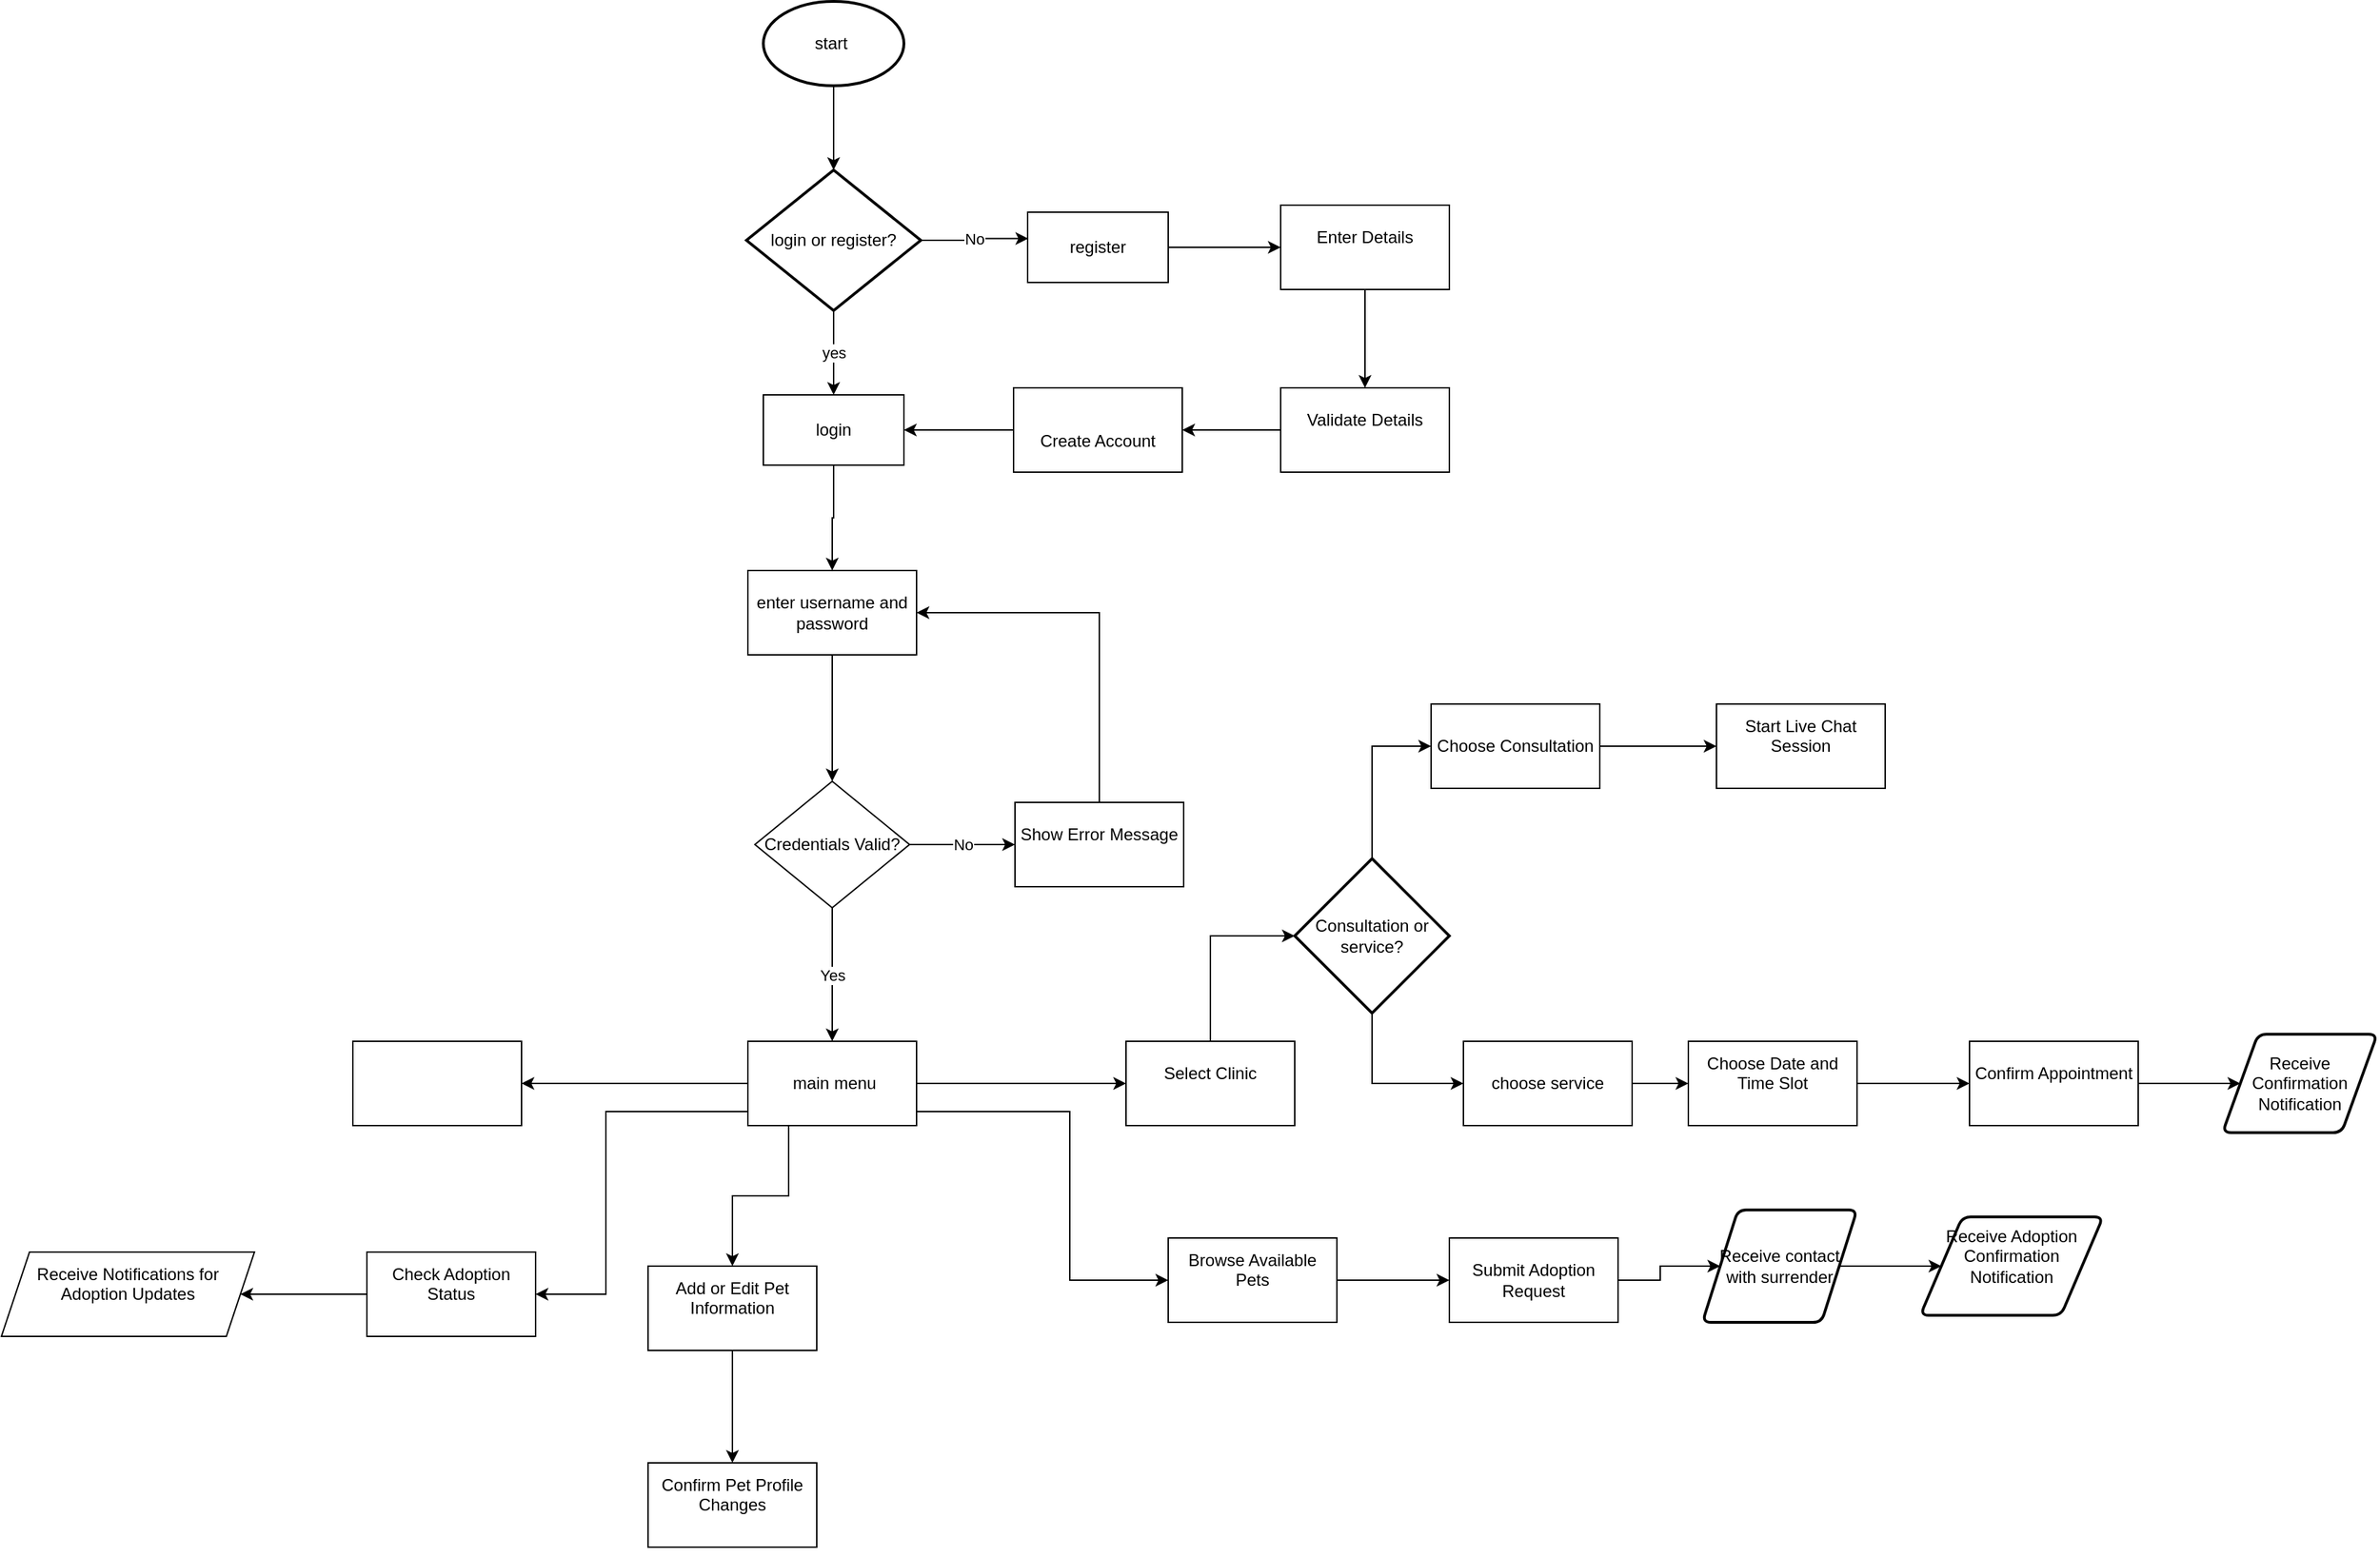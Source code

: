 <mxfile version="24.8.4">
  <diagram id="C5RBs43oDa-KdzZeNtuy" name="Page-1">
    <mxGraphModel dx="1406" dy="580" grid="1" gridSize="10" guides="1" tooltips="1" connect="1" arrows="1" fold="1" page="1" pageScale="1" pageWidth="827" pageHeight="1169" math="0" shadow="0">
      <root>
        <mxCell id="WIyWlLk6GJQsqaUBKTNV-0" />
        <mxCell id="WIyWlLk6GJQsqaUBKTNV-1" parent="WIyWlLk6GJQsqaUBKTNV-0" />
        <mxCell id="ajQj_bRssY-FuSpLgV53-3" value="start&amp;nbsp;" style="strokeWidth=2;html=1;shape=mxgraph.flowchart.start_1;whiteSpace=wrap;" vertex="1" parent="WIyWlLk6GJQsqaUBKTNV-1">
          <mxGeometry x="352" y="30" width="100" height="60" as="geometry" />
        </mxCell>
        <mxCell id="ajQj_bRssY-FuSpLgV53-13" value="yes" style="edgeStyle=orthogonalEdgeStyle;rounded=0;orthogonalLoop=1;jettySize=auto;html=1;exitX=0.5;exitY=1;exitDx=0;exitDy=0;exitPerimeter=0;entryX=0.5;entryY=0;entryDx=0;entryDy=0;" edge="1" parent="WIyWlLk6GJQsqaUBKTNV-1" source="ajQj_bRssY-FuSpLgV53-9" target="ajQj_bRssY-FuSpLgV53-10">
          <mxGeometry relative="1" as="geometry" />
        </mxCell>
        <mxCell id="ajQj_bRssY-FuSpLgV53-9" value="login or register?" style="strokeWidth=2;html=1;shape=mxgraph.flowchart.decision;whiteSpace=wrap;" vertex="1" parent="WIyWlLk6GJQsqaUBKTNV-1">
          <mxGeometry x="340" y="150" width="124" height="100" as="geometry" />
        </mxCell>
        <mxCell id="ajQj_bRssY-FuSpLgV53-17" value="" style="edgeStyle=orthogonalEdgeStyle;rounded=0;orthogonalLoop=1;jettySize=auto;html=1;" edge="1" parent="WIyWlLk6GJQsqaUBKTNV-1" source="ajQj_bRssY-FuSpLgV53-10" target="ajQj_bRssY-FuSpLgV53-16">
          <mxGeometry relative="1" as="geometry" />
        </mxCell>
        <mxCell id="ajQj_bRssY-FuSpLgV53-10" value="login" style="html=1;dashed=0;whiteSpace=wrap;" vertex="1" parent="WIyWlLk6GJQsqaUBKTNV-1">
          <mxGeometry x="352" y="310.0" width="100" height="50" as="geometry" />
        </mxCell>
        <mxCell id="ajQj_bRssY-FuSpLgV53-29" value="" style="edgeStyle=orthogonalEdgeStyle;rounded=0;orthogonalLoop=1;jettySize=auto;html=1;" edge="1" parent="WIyWlLk6GJQsqaUBKTNV-1" source="ajQj_bRssY-FuSpLgV53-11" target="ajQj_bRssY-FuSpLgV53-28">
          <mxGeometry relative="1" as="geometry" />
        </mxCell>
        <mxCell id="ajQj_bRssY-FuSpLgV53-11" value="register" style="html=1;dashed=0;whiteSpace=wrap;" vertex="1" parent="WIyWlLk6GJQsqaUBKTNV-1">
          <mxGeometry x="540" y="180.0" width="100" height="50" as="geometry" />
        </mxCell>
        <mxCell id="ajQj_bRssY-FuSpLgV53-12" style="edgeStyle=orthogonalEdgeStyle;rounded=0;orthogonalLoop=1;jettySize=auto;html=1;exitX=0.5;exitY=1;exitDx=0;exitDy=0;exitPerimeter=0;entryX=0.5;entryY=0;entryDx=0;entryDy=0;entryPerimeter=0;" edge="1" parent="WIyWlLk6GJQsqaUBKTNV-1" source="ajQj_bRssY-FuSpLgV53-3" target="ajQj_bRssY-FuSpLgV53-9">
          <mxGeometry relative="1" as="geometry" />
        </mxCell>
        <mxCell id="ajQj_bRssY-FuSpLgV53-14" value="No" style="edgeStyle=orthogonalEdgeStyle;rounded=0;orthogonalLoop=1;jettySize=auto;html=1;exitX=1;exitY=0.5;exitDx=0;exitDy=0;exitPerimeter=0;entryX=0.004;entryY=0.375;entryDx=0;entryDy=0;entryPerimeter=0;" edge="1" parent="WIyWlLk6GJQsqaUBKTNV-1" source="ajQj_bRssY-FuSpLgV53-9" target="ajQj_bRssY-FuSpLgV53-11">
          <mxGeometry relative="1" as="geometry" />
        </mxCell>
        <mxCell id="ajQj_bRssY-FuSpLgV53-22" value="" style="edgeStyle=orthogonalEdgeStyle;rounded=0;orthogonalLoop=1;jettySize=auto;html=1;" edge="1" parent="WIyWlLk6GJQsqaUBKTNV-1" source="ajQj_bRssY-FuSpLgV53-16" target="ajQj_bRssY-FuSpLgV53-21">
          <mxGeometry relative="1" as="geometry" />
        </mxCell>
        <mxCell id="ajQj_bRssY-FuSpLgV53-16" value="enter username and password" style="whiteSpace=wrap;html=1;dashed=0;" vertex="1" parent="WIyWlLk6GJQsqaUBKTNV-1">
          <mxGeometry x="341" y="435.0" width="120" height="60" as="geometry" />
        </mxCell>
        <mxCell id="ajQj_bRssY-FuSpLgV53-24" value="Yes" style="edgeStyle=orthogonalEdgeStyle;rounded=0;orthogonalLoop=1;jettySize=auto;html=1;" edge="1" parent="WIyWlLk6GJQsqaUBKTNV-1" source="ajQj_bRssY-FuSpLgV53-21" target="ajQj_bRssY-FuSpLgV53-23">
          <mxGeometry relative="1" as="geometry">
            <Array as="points">
              <mxPoint x="401" y="720" />
              <mxPoint x="401" y="720" />
            </Array>
          </mxGeometry>
        </mxCell>
        <mxCell id="ajQj_bRssY-FuSpLgV53-26" value="No" style="edgeStyle=orthogonalEdgeStyle;rounded=0;orthogonalLoop=1;jettySize=auto;html=1;" edge="1" parent="WIyWlLk6GJQsqaUBKTNV-1" source="ajQj_bRssY-FuSpLgV53-21" target="ajQj_bRssY-FuSpLgV53-25">
          <mxGeometry relative="1" as="geometry">
            <Array as="points">
              <mxPoint x="490" y="630" />
              <mxPoint x="490" y="630" />
            </Array>
          </mxGeometry>
        </mxCell>
        <mxCell id="ajQj_bRssY-FuSpLgV53-21" value="Credentials Valid?" style="rhombus;whiteSpace=wrap;html=1;dashed=0;" vertex="1" parent="WIyWlLk6GJQsqaUBKTNV-1">
          <mxGeometry x="346" y="585" width="110" height="90" as="geometry" />
        </mxCell>
        <mxCell id="ajQj_bRssY-FuSpLgV53-37" value="" style="edgeStyle=orthogonalEdgeStyle;rounded=0;orthogonalLoop=1;jettySize=auto;html=1;" edge="1" parent="WIyWlLk6GJQsqaUBKTNV-1" source="ajQj_bRssY-FuSpLgV53-23" target="ajQj_bRssY-FuSpLgV53-36">
          <mxGeometry relative="1" as="geometry" />
        </mxCell>
        <mxCell id="ajQj_bRssY-FuSpLgV53-39" value="" style="edgeStyle=orthogonalEdgeStyle;rounded=0;orthogonalLoop=1;jettySize=auto;html=1;" edge="1" parent="WIyWlLk6GJQsqaUBKTNV-1" source="ajQj_bRssY-FuSpLgV53-23" target="ajQj_bRssY-FuSpLgV53-38">
          <mxGeometry relative="1" as="geometry">
            <Array as="points">
              <mxPoint x="370" y="880" />
              <mxPoint x="330" y="880" />
            </Array>
          </mxGeometry>
        </mxCell>
        <mxCell id="ajQj_bRssY-FuSpLgV53-41" value="" style="edgeStyle=orthogonalEdgeStyle;rounded=0;orthogonalLoop=1;jettySize=auto;html=1;" edge="1" parent="WIyWlLk6GJQsqaUBKTNV-1" source="ajQj_bRssY-FuSpLgV53-23" target="ajQj_bRssY-FuSpLgV53-40">
          <mxGeometry relative="1" as="geometry" />
        </mxCell>
        <mxCell id="ajQj_bRssY-FuSpLgV53-43" value="" style="edgeStyle=orthogonalEdgeStyle;rounded=0;orthogonalLoop=1;jettySize=auto;html=1;" edge="1" parent="WIyWlLk6GJQsqaUBKTNV-1" source="ajQj_bRssY-FuSpLgV53-23" target="ajQj_bRssY-FuSpLgV53-42">
          <mxGeometry relative="1" as="geometry">
            <Array as="points">
              <mxPoint x="240" y="820" />
            </Array>
          </mxGeometry>
        </mxCell>
        <mxCell id="ajQj_bRssY-FuSpLgV53-45" value="" style="edgeStyle=orthogonalEdgeStyle;rounded=0;orthogonalLoop=1;jettySize=auto;html=1;" edge="1" parent="WIyWlLk6GJQsqaUBKTNV-1" source="ajQj_bRssY-FuSpLgV53-23" target="ajQj_bRssY-FuSpLgV53-44">
          <mxGeometry relative="1" as="geometry">
            <Array as="points">
              <mxPoint x="570" y="820" />
            </Array>
          </mxGeometry>
        </mxCell>
        <mxCell id="ajQj_bRssY-FuSpLgV53-23" value="&amp;nbsp;main menu" style="whiteSpace=wrap;html=1;dashed=0;" vertex="1" parent="WIyWlLk6GJQsqaUBKTNV-1">
          <mxGeometry x="341" y="770" width="120" height="60" as="geometry" />
        </mxCell>
        <mxCell id="ajQj_bRssY-FuSpLgV53-27" style="edgeStyle=orthogonalEdgeStyle;rounded=0;orthogonalLoop=1;jettySize=auto;html=1;exitX=0.5;exitY=0;exitDx=0;exitDy=0;entryX=1;entryY=0.5;entryDx=0;entryDy=0;" edge="1" parent="WIyWlLk6GJQsqaUBKTNV-1" source="ajQj_bRssY-FuSpLgV53-25" target="ajQj_bRssY-FuSpLgV53-16">
          <mxGeometry relative="1" as="geometry" />
        </mxCell>
        <mxCell id="ajQj_bRssY-FuSpLgV53-25" value="&#xa;Show Error Message&#xa;&#xa;" style="whiteSpace=wrap;html=1;dashed=0;" vertex="1" parent="WIyWlLk6GJQsqaUBKTNV-1">
          <mxGeometry x="531" y="600" width="120" height="60" as="geometry" />
        </mxCell>
        <mxCell id="ajQj_bRssY-FuSpLgV53-34" value="" style="edgeStyle=orthogonalEdgeStyle;rounded=0;orthogonalLoop=1;jettySize=auto;html=1;" edge="1" parent="WIyWlLk6GJQsqaUBKTNV-1" source="ajQj_bRssY-FuSpLgV53-28" target="ajQj_bRssY-FuSpLgV53-33">
          <mxGeometry relative="1" as="geometry" />
        </mxCell>
        <mxCell id="ajQj_bRssY-FuSpLgV53-28" value="&#xa;Enter Details&#xa;&#xa;" style="whiteSpace=wrap;html=1;dashed=0;" vertex="1" parent="WIyWlLk6GJQsqaUBKTNV-1">
          <mxGeometry x="720" y="175.0" width="120" height="60" as="geometry" />
        </mxCell>
        <mxCell id="ajQj_bRssY-FuSpLgV53-32" style="edgeStyle=orthogonalEdgeStyle;rounded=0;orthogonalLoop=1;jettySize=auto;html=1;exitX=0;exitY=0.5;exitDx=0;exitDy=0;entryX=1;entryY=0.5;entryDx=0;entryDy=0;" edge="1" parent="WIyWlLk6GJQsqaUBKTNV-1" source="ajQj_bRssY-FuSpLgV53-30" target="ajQj_bRssY-FuSpLgV53-10">
          <mxGeometry relative="1" as="geometry" />
        </mxCell>
        <mxCell id="ajQj_bRssY-FuSpLgV53-30" value="&lt;br&gt;Create Account" style="whiteSpace=wrap;html=1;dashed=0;" vertex="1" parent="WIyWlLk6GJQsqaUBKTNV-1">
          <mxGeometry x="530" y="305" width="120" height="60" as="geometry" />
        </mxCell>
        <mxCell id="ajQj_bRssY-FuSpLgV53-35" style="edgeStyle=orthogonalEdgeStyle;rounded=0;orthogonalLoop=1;jettySize=auto;html=1;exitX=0;exitY=0.5;exitDx=0;exitDy=0;entryX=1;entryY=0.5;entryDx=0;entryDy=0;" edge="1" parent="WIyWlLk6GJQsqaUBKTNV-1" source="ajQj_bRssY-FuSpLgV53-33" target="ajQj_bRssY-FuSpLgV53-30">
          <mxGeometry relative="1" as="geometry" />
        </mxCell>
        <mxCell id="ajQj_bRssY-FuSpLgV53-33" value="&#xa;Validate Details&#xa;&#xa;" style="whiteSpace=wrap;html=1;dashed=0;" vertex="1" parent="WIyWlLk6GJQsqaUBKTNV-1">
          <mxGeometry x="720" y="305.0" width="120" height="60" as="geometry" />
        </mxCell>
        <mxCell id="ajQj_bRssY-FuSpLgV53-70" value="" style="edgeStyle=orthogonalEdgeStyle;rounded=0;orthogonalLoop=1;jettySize=auto;html=1;entryX=0;entryY=0.5;entryDx=0;entryDy=0;entryPerimeter=0;" edge="1" parent="WIyWlLk6GJQsqaUBKTNV-1" source="ajQj_bRssY-FuSpLgV53-36" target="ajQj_bRssY-FuSpLgV53-71">
          <mxGeometry relative="1" as="geometry" />
        </mxCell>
        <mxCell id="ajQj_bRssY-FuSpLgV53-36" value="&#xa;Select Clinic&#xa;&#xa;" style="whiteSpace=wrap;html=1;dashed=0;" vertex="1" parent="WIyWlLk6GJQsqaUBKTNV-1">
          <mxGeometry x="610" y="770" width="120" height="60" as="geometry" />
        </mxCell>
        <mxCell id="ajQj_bRssY-FuSpLgV53-76" value="" style="edgeStyle=orthogonalEdgeStyle;rounded=0;orthogonalLoop=1;jettySize=auto;html=1;" edge="1" parent="WIyWlLk6GJQsqaUBKTNV-1" source="ajQj_bRssY-FuSpLgV53-38" target="ajQj_bRssY-FuSpLgV53-75">
          <mxGeometry relative="1" as="geometry" />
        </mxCell>
        <mxCell id="ajQj_bRssY-FuSpLgV53-38" value="&#xa;Add or Edit Pet Information&#xa;&#xa;" style="whiteSpace=wrap;html=1;dashed=0;" vertex="1" parent="WIyWlLk6GJQsqaUBKTNV-1">
          <mxGeometry x="270" y="930" width="120" height="60" as="geometry" />
        </mxCell>
        <mxCell id="ajQj_bRssY-FuSpLgV53-40" value="" style="whiteSpace=wrap;html=1;dashed=0;" vertex="1" parent="WIyWlLk6GJQsqaUBKTNV-1">
          <mxGeometry x="60" y="770" width="120" height="60" as="geometry" />
        </mxCell>
        <mxCell id="ajQj_bRssY-FuSpLgV53-78" value="" style="edgeStyle=orthogonalEdgeStyle;rounded=0;orthogonalLoop=1;jettySize=auto;html=1;" edge="1" parent="WIyWlLk6GJQsqaUBKTNV-1" source="ajQj_bRssY-FuSpLgV53-42" target="ajQj_bRssY-FuSpLgV53-77">
          <mxGeometry relative="1" as="geometry" />
        </mxCell>
        <mxCell id="ajQj_bRssY-FuSpLgV53-42" value="&#xa;Check Adoption Status&#xa;&#xa;" style="whiteSpace=wrap;html=1;dashed=0;" vertex="1" parent="WIyWlLk6GJQsqaUBKTNV-1">
          <mxGeometry x="70" y="920" width="120" height="60" as="geometry" />
        </mxCell>
        <mxCell id="ajQj_bRssY-FuSpLgV53-60" value="" style="edgeStyle=orthogonalEdgeStyle;rounded=0;orthogonalLoop=1;jettySize=auto;html=1;" edge="1" parent="WIyWlLk6GJQsqaUBKTNV-1" source="ajQj_bRssY-FuSpLgV53-44" target="ajQj_bRssY-FuSpLgV53-59">
          <mxGeometry relative="1" as="geometry" />
        </mxCell>
        <mxCell id="ajQj_bRssY-FuSpLgV53-44" value="&#xa;Browse Available Pets&#xa;&#xa;" style="whiteSpace=wrap;html=1;dashed=0;" vertex="1" parent="WIyWlLk6GJQsqaUBKTNV-1">
          <mxGeometry x="640" y="910" width="120" height="60" as="geometry" />
        </mxCell>
        <mxCell id="ajQj_bRssY-FuSpLgV53-68" value="" style="edgeStyle=orthogonalEdgeStyle;rounded=0;orthogonalLoop=1;jettySize=auto;html=1;" edge="1" parent="WIyWlLk6GJQsqaUBKTNV-1" source="ajQj_bRssY-FuSpLgV53-49" target="ajQj_bRssY-FuSpLgV53-67">
          <mxGeometry relative="1" as="geometry" />
        </mxCell>
        <mxCell id="ajQj_bRssY-FuSpLgV53-49" value="&lt;br&gt;Choose Consultation&lt;div&gt;&lt;br/&gt;&lt;/div&gt;" style="whiteSpace=wrap;html=1;dashed=0;" vertex="1" parent="WIyWlLk6GJQsqaUBKTNV-1">
          <mxGeometry x="827" y="530" width="120" height="60" as="geometry" />
        </mxCell>
        <mxCell id="ajQj_bRssY-FuSpLgV53-54" value="" style="edgeStyle=orthogonalEdgeStyle;rounded=0;orthogonalLoop=1;jettySize=auto;html=1;" edge="1" parent="WIyWlLk6GJQsqaUBKTNV-1" source="ajQj_bRssY-FuSpLgV53-51" target="ajQj_bRssY-FuSpLgV53-53">
          <mxGeometry relative="1" as="geometry" />
        </mxCell>
        <mxCell id="ajQj_bRssY-FuSpLgV53-51" value="choose service" style="whiteSpace=wrap;html=1;dashed=0;" vertex="1" parent="WIyWlLk6GJQsqaUBKTNV-1">
          <mxGeometry x="850" y="770" width="120" height="60" as="geometry" />
        </mxCell>
        <mxCell id="ajQj_bRssY-FuSpLgV53-56" value="" style="edgeStyle=orthogonalEdgeStyle;rounded=0;orthogonalLoop=1;jettySize=auto;html=1;" edge="1" parent="WIyWlLk6GJQsqaUBKTNV-1" source="ajQj_bRssY-FuSpLgV53-53" target="ajQj_bRssY-FuSpLgV53-55">
          <mxGeometry relative="1" as="geometry" />
        </mxCell>
        <mxCell id="ajQj_bRssY-FuSpLgV53-53" value="&#xa;Choose Date and Time Slot&#xa;&#xa;" style="whiteSpace=wrap;html=1;dashed=0;" vertex="1" parent="WIyWlLk6GJQsqaUBKTNV-1">
          <mxGeometry x="1010" y="770" width="120" height="60" as="geometry" />
        </mxCell>
        <mxCell id="ajQj_bRssY-FuSpLgV53-58" style="edgeStyle=orthogonalEdgeStyle;rounded=0;orthogonalLoop=1;jettySize=auto;html=1;exitX=1;exitY=0.5;exitDx=0;exitDy=0;entryX=0;entryY=0.5;entryDx=0;entryDy=0;" edge="1" parent="WIyWlLk6GJQsqaUBKTNV-1" source="ajQj_bRssY-FuSpLgV53-55" target="ajQj_bRssY-FuSpLgV53-57">
          <mxGeometry relative="1" as="geometry" />
        </mxCell>
        <mxCell id="ajQj_bRssY-FuSpLgV53-55" value="&#xa;Confirm Appointment&#xa;&#xa;" style="whiteSpace=wrap;html=1;dashed=0;" vertex="1" parent="WIyWlLk6GJQsqaUBKTNV-1">
          <mxGeometry x="1210" y="770" width="120" height="60" as="geometry" />
        </mxCell>
        <mxCell id="ajQj_bRssY-FuSpLgV53-57" value="Receive Confirmation Notification" style="shape=parallelogram;html=1;strokeWidth=2;perimeter=parallelogramPerimeter;whiteSpace=wrap;rounded=1;arcSize=12;size=0.23;" vertex="1" parent="WIyWlLk6GJQsqaUBKTNV-1">
          <mxGeometry x="1390" y="765" width="110" height="70" as="geometry" />
        </mxCell>
        <mxCell id="ajQj_bRssY-FuSpLgV53-65" style="edgeStyle=orthogonalEdgeStyle;rounded=0;orthogonalLoop=1;jettySize=auto;html=1;exitX=1;exitY=0.5;exitDx=0;exitDy=0;" edge="1" parent="WIyWlLk6GJQsqaUBKTNV-1" source="ajQj_bRssY-FuSpLgV53-59" target="ajQj_bRssY-FuSpLgV53-64">
          <mxGeometry relative="1" as="geometry" />
        </mxCell>
        <mxCell id="ajQj_bRssY-FuSpLgV53-59" value="Submit Adoption Request" style="whiteSpace=wrap;html=1;dashed=0;" vertex="1" parent="WIyWlLk6GJQsqaUBKTNV-1">
          <mxGeometry x="840" y="910" width="120" height="60" as="geometry" />
        </mxCell>
        <mxCell id="ajQj_bRssY-FuSpLgV53-61" value="&#xa;Receive Adoption Confirmation Notification&#xa;&#xa;" style="shape=parallelogram;html=1;strokeWidth=2;perimeter=parallelogramPerimeter;whiteSpace=wrap;rounded=1;arcSize=12;size=0.23;" vertex="1" parent="WIyWlLk6GJQsqaUBKTNV-1">
          <mxGeometry x="1175" y="895" width="130" height="70" as="geometry" />
        </mxCell>
        <mxCell id="ajQj_bRssY-FuSpLgV53-66" style="edgeStyle=orthogonalEdgeStyle;rounded=0;orthogonalLoop=1;jettySize=auto;html=1;exitX=1;exitY=0.5;exitDx=0;exitDy=0;" edge="1" parent="WIyWlLk6GJQsqaUBKTNV-1" source="ajQj_bRssY-FuSpLgV53-64" target="ajQj_bRssY-FuSpLgV53-61">
          <mxGeometry relative="1" as="geometry" />
        </mxCell>
        <mxCell id="ajQj_bRssY-FuSpLgV53-64" value="&lt;div&gt;&lt;span style=&quot;background-color: initial;&quot;&gt;Receive contact with surrender&lt;/span&gt;&lt;/div&gt;" style="shape=parallelogram;html=1;strokeWidth=2;perimeter=parallelogramPerimeter;whiteSpace=wrap;rounded=1;arcSize=12;size=0.23;" vertex="1" parent="WIyWlLk6GJQsqaUBKTNV-1">
          <mxGeometry x="1020" y="890" width="110" height="80" as="geometry" />
        </mxCell>
        <mxCell id="ajQj_bRssY-FuSpLgV53-67" value="&#xa;Start Live Chat Session&#xa;&#xa;" style="whiteSpace=wrap;html=1;dashed=0;" vertex="1" parent="WIyWlLk6GJQsqaUBKTNV-1">
          <mxGeometry x="1030" y="530" width="120" height="60" as="geometry" />
        </mxCell>
        <mxCell id="ajQj_bRssY-FuSpLgV53-73" style="edgeStyle=orthogonalEdgeStyle;rounded=0;orthogonalLoop=1;jettySize=auto;html=1;exitX=0.5;exitY=1;exitDx=0;exitDy=0;exitPerimeter=0;entryX=0;entryY=0.5;entryDx=0;entryDy=0;" edge="1" parent="WIyWlLk6GJQsqaUBKTNV-1" source="ajQj_bRssY-FuSpLgV53-71" target="ajQj_bRssY-FuSpLgV53-51">
          <mxGeometry relative="1" as="geometry" />
        </mxCell>
        <mxCell id="ajQj_bRssY-FuSpLgV53-74" style="edgeStyle=orthogonalEdgeStyle;rounded=0;orthogonalLoop=1;jettySize=auto;html=1;exitX=0.5;exitY=0;exitDx=0;exitDy=0;exitPerimeter=0;entryX=0;entryY=0.5;entryDx=0;entryDy=0;" edge="1" parent="WIyWlLk6GJQsqaUBKTNV-1" source="ajQj_bRssY-FuSpLgV53-71" target="ajQj_bRssY-FuSpLgV53-49">
          <mxGeometry relative="1" as="geometry" />
        </mxCell>
        <mxCell id="ajQj_bRssY-FuSpLgV53-71" value="Consultation or service?" style="strokeWidth=2;html=1;shape=mxgraph.flowchart.decision;whiteSpace=wrap;" vertex="1" parent="WIyWlLk6GJQsqaUBKTNV-1">
          <mxGeometry x="730" y="640" width="110" height="110" as="geometry" />
        </mxCell>
        <mxCell id="ajQj_bRssY-FuSpLgV53-75" value="&#xa;Confirm Pet Profile Changes&#xa;&#xa;" style="whiteSpace=wrap;html=1;dashed=0;" vertex="1" parent="WIyWlLk6GJQsqaUBKTNV-1">
          <mxGeometry x="270" y="1070" width="120" height="60" as="geometry" />
        </mxCell>
        <mxCell id="ajQj_bRssY-FuSpLgV53-77" value="&#xa;Receive Notifications for Adoption Updates&#xa;&#xa;" style="shape=parallelogram;perimeter=parallelogramPerimeter;whiteSpace=wrap;html=1;fixedSize=1;dashed=0;" vertex="1" parent="WIyWlLk6GJQsqaUBKTNV-1">
          <mxGeometry x="-190" y="920" width="180" height="60" as="geometry" />
        </mxCell>
      </root>
    </mxGraphModel>
  </diagram>
</mxfile>
